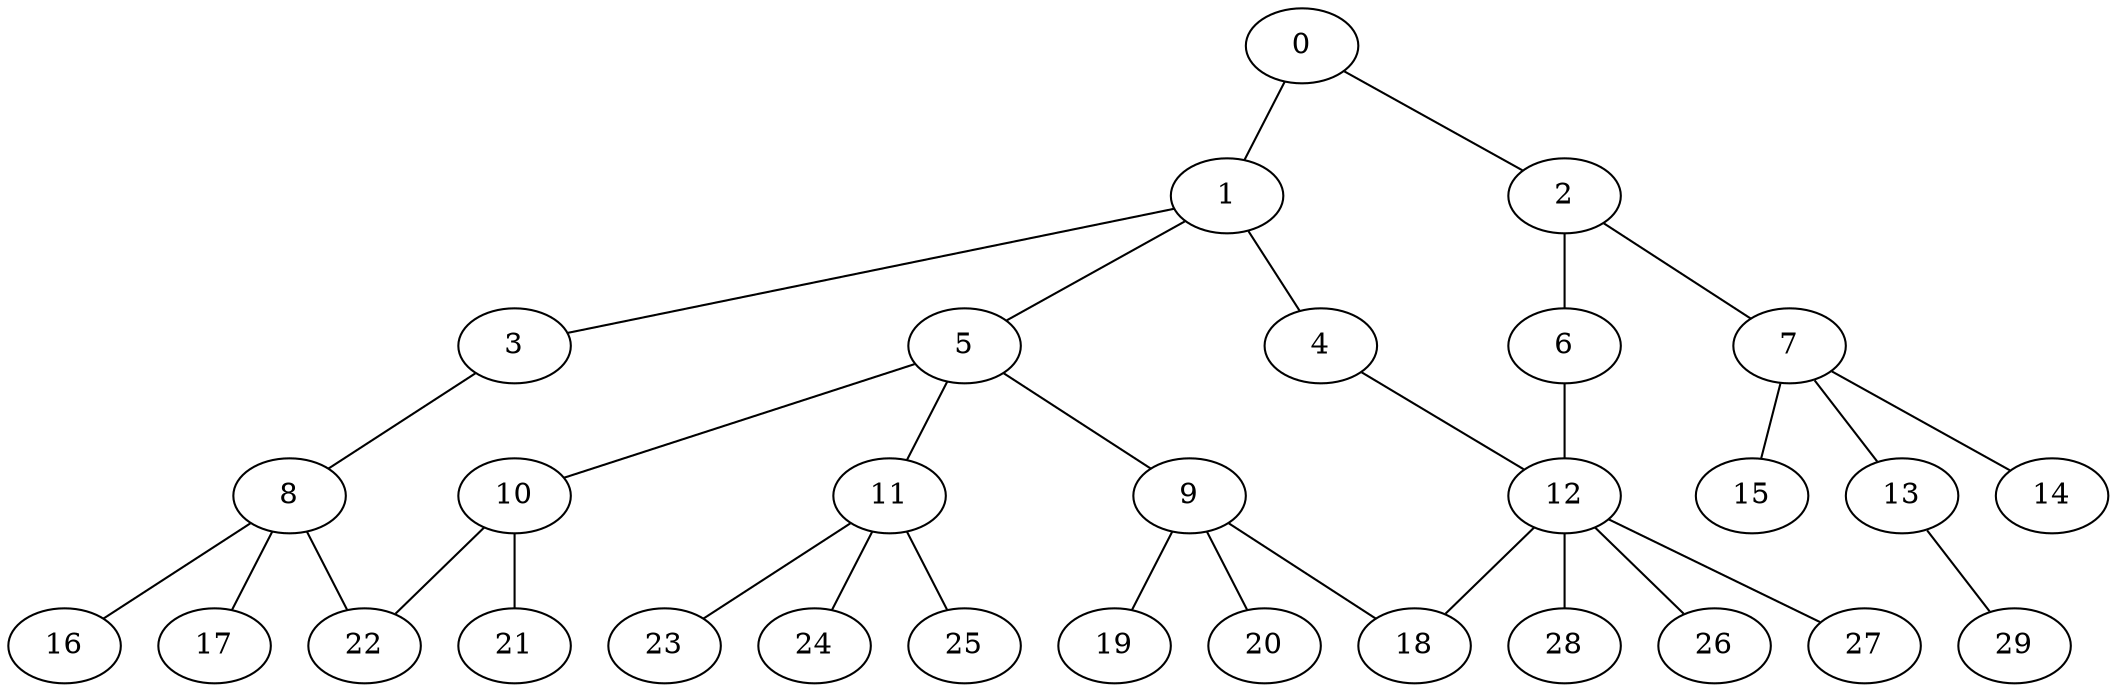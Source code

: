 
graph graphname {
    0 -- 1
0 -- 2
1 -- 3
1 -- 4
1 -- 5
2 -- 6
2 -- 7
3 -- 8
4 -- 12
5 -- 10
5 -- 11
5 -- 9
6 -- 12
7 -- 13
7 -- 14
7 -- 15
8 -- 16
8 -- 17
8 -- 22
9 -- 18
9 -- 19
9 -- 20
10 -- 22
10 -- 21
11 -- 24
11 -- 25
11 -- 23
12 -- 26
12 -- 27
12 -- 28
12 -- 18
13 -- 29

}
